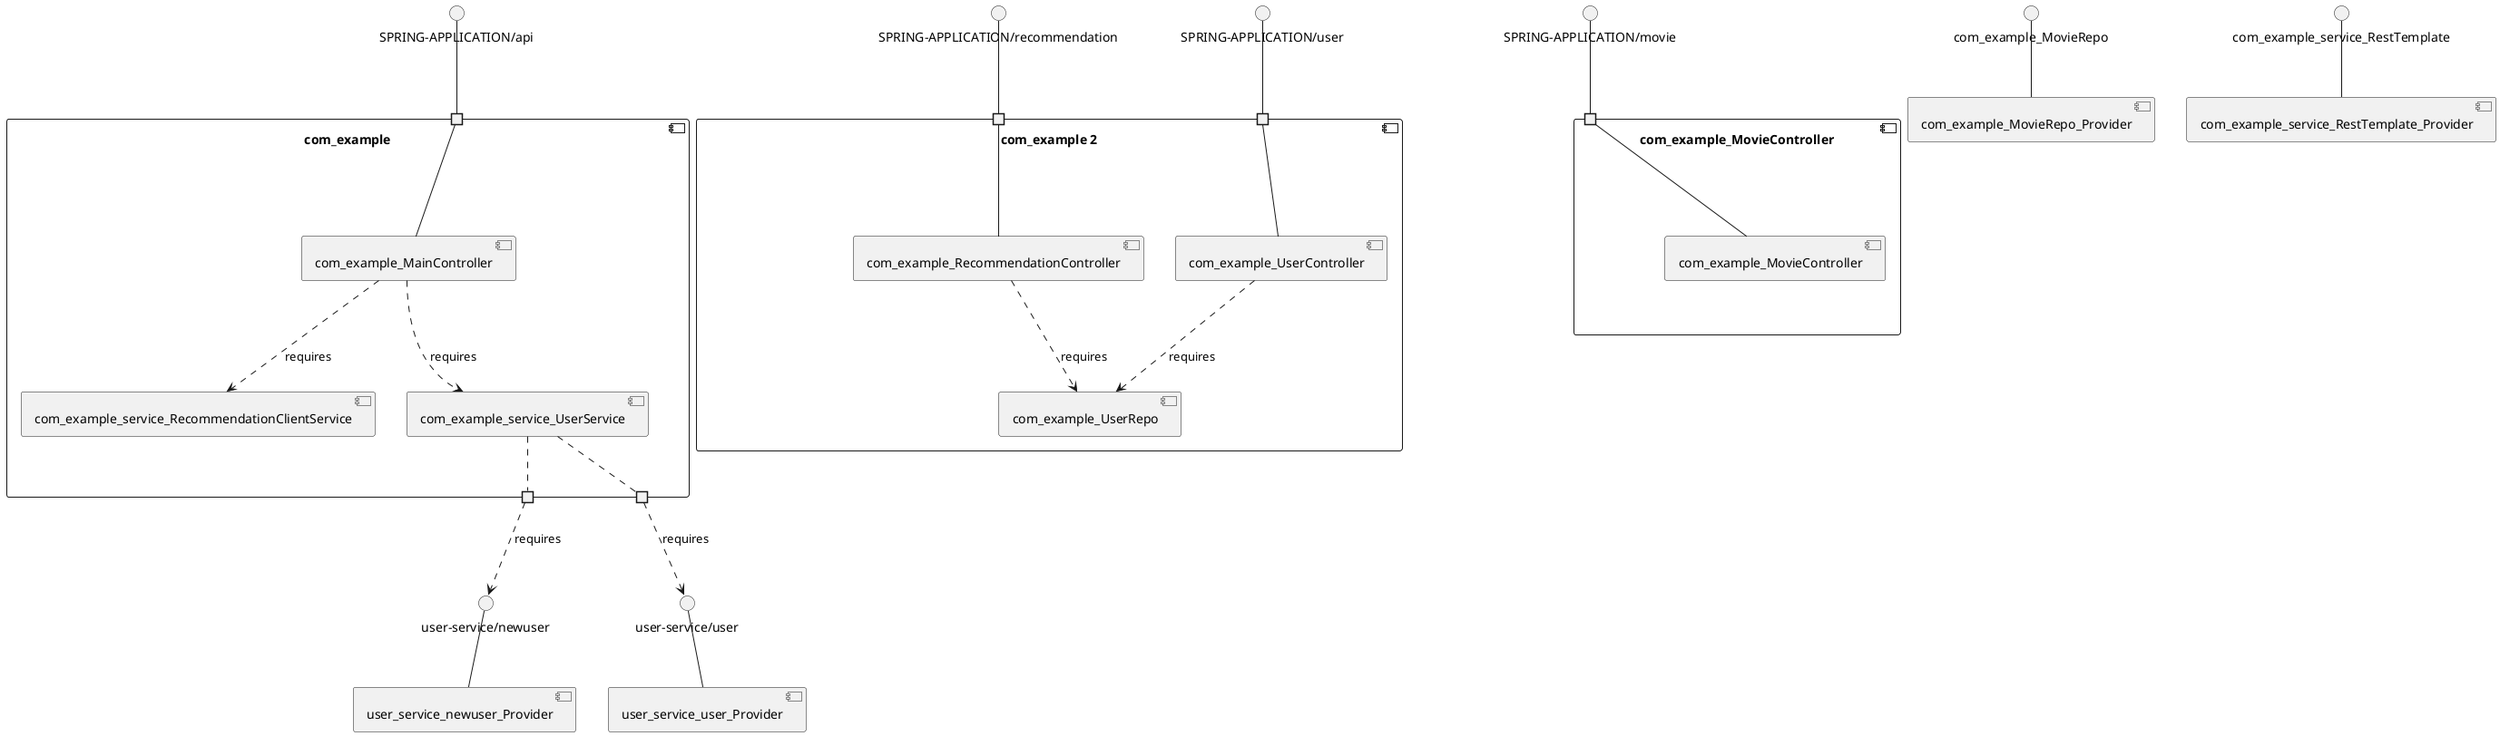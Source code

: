 @startuml
skinparam fixCircleLabelOverlapping true
skinparam componentStyle uml2
component "com_example\n\n\n\n\n\n" {
[com_example_service_UserService]
[com_example_service_RecommendationClientService]
[com_example_MainController]
portin " " as com_example_requires_SPRING_APPLICATION_api
portout " " as com_example_provides_user_service_newuser
portout " " as com_example_provides_user_service_user
[com_example_MainController]..>[com_example_service_UserService] : requires
[com_example_MainController]..>[com_example_service_RecommendationClientService] : requires
"com_example_requires_SPRING_APPLICATION_api"--[com_example_MainController]
[com_example_service_UserService].."com_example_provides_user_service_newuser"
[com_example_service_UserService].."com_example_provides_user_service_user"
}
interface "SPRING-APPLICATION/api" as interface.SPRING_APPLICATION_api
interface.SPRING_APPLICATION_api--"com_example_requires_SPRING_APPLICATION_api"
interface "user-service/newuser" as interface.user_service_newuser
"com_example_provides_user_service_newuser"..>interface.user_service_newuser : requires
interface "user-service/user" as interface.user_service_user
"com_example_provides_user_service_user"..>interface.user_service_user : requires
component "com_example 2\n\n\n\n\n\n" {
[com_example_RecommendationController]
[com_example_UserRepo]
[com_example_UserController]
portin " " as com_example_2_requires_SPRING_APPLICATION_user
portin " " as com_example_2_requires_SPRING_APPLICATION_recommendation
[com_example_RecommendationController]..>[com_example_UserRepo] : requires
[com_example_UserController]..>[com_example_UserRepo] : requires
"com_example_2_requires_SPRING_APPLICATION_user"--[com_example_UserController]
"com_example_2_requires_SPRING_APPLICATION_recommendation"--[com_example_RecommendationController]
}
interface "SPRING-APPLICATION/recommendation" as interface.SPRING_APPLICATION_recommendation
interface.SPRING_APPLICATION_recommendation--"com_example_2_requires_SPRING_APPLICATION_recommendation"
interface "SPRING-APPLICATION/user" as interface.SPRING_APPLICATION_user
interface.SPRING_APPLICATION_user--"com_example_2_requires_SPRING_APPLICATION_user"
component "com_example_MovieController\n\n\n\n\n\n" {
[com_example_MovieController]
portin " " as com_example_MovieController_requires_SPRING_APPLICATION_movie
"com_example_MovieController_requires_SPRING_APPLICATION_movie"--[com_example_MovieController]
}
interface "SPRING-APPLICATION/movie" as interface.SPRING_APPLICATION_movie
interface.SPRING_APPLICATION_movie--"com_example_MovieController_requires_SPRING_APPLICATION_movie"
interface "com_example_MovieRepo" as interface.com_example_MovieRepo
interface.com_example_MovieRepo--[com_example_MovieRepo_Provider]
interface "com_example_service_RestTemplate" as interface.com_example_service_RestTemplate
interface.com_example_service_RestTemplate--[com_example_service_RestTemplate_Provider]
interface "user-service/newuser" as interface.user_service_newuser
interface.user_service_newuser--[user_service_newuser_Provider]
interface "user-service/user" as interface.user_service_user
interface.user_service_user--[user_service_user_Provider]

@enduml
